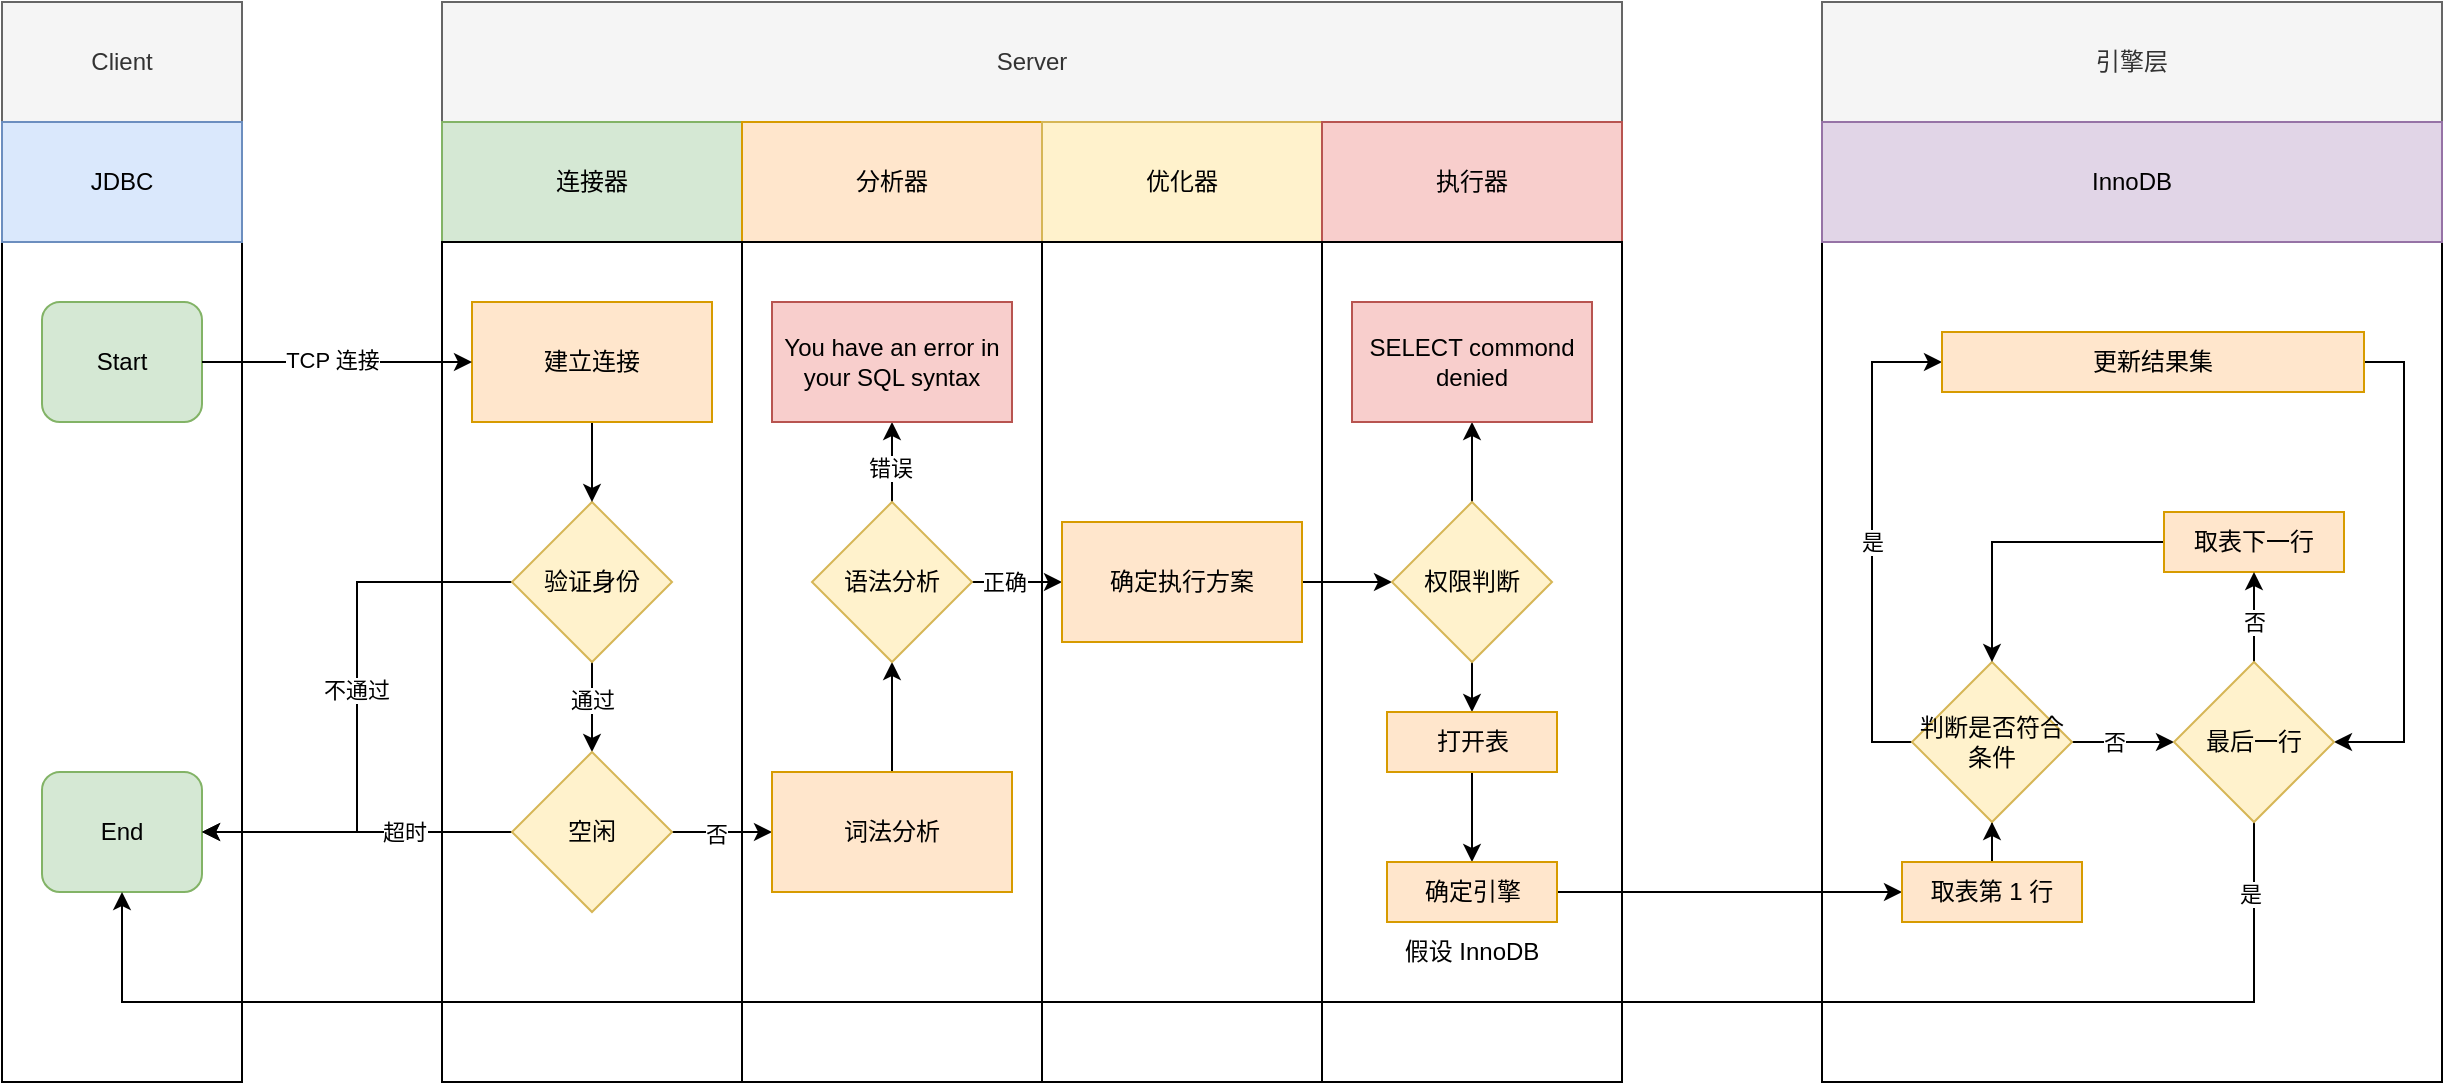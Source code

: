 <mxfile version="20.2.3" type="github" pages="2">
  <diagram id="Z3lHb-Kld0_AuQSKJNYd" name="执行流程">
    <mxGraphModel dx="1422" dy="762" grid="1" gridSize="10" guides="1" tooltips="1" connect="1" arrows="1" fold="1" page="1" pageScale="1" pageWidth="827" pageHeight="1169" math="0" shadow="0">
      <root>
        <mxCell id="0" />
        <mxCell id="1" parent="0" />
        <mxCell id="f8wD1Zzg_ebJP7m_eRMk-1" value="" style="whiteSpace=wrap;html=1;" parent="1" vertex="1">
          <mxGeometry x="60" y="140" width="120" height="540" as="geometry" />
        </mxCell>
        <mxCell id="f8wD1Zzg_ebJP7m_eRMk-2" value="Client" style="whiteSpace=wrap;html=1;fillColor=#f5f5f5;fontColor=#333333;strokeColor=#666666;" parent="1" vertex="1">
          <mxGeometry x="60" y="140" width="120" height="60" as="geometry" />
        </mxCell>
        <mxCell id="f8wD1Zzg_ebJP7m_eRMk-3" value="JDBC" style="whiteSpace=wrap;html=1;fillColor=#dae8fc;strokeColor=#6c8ebf;" parent="1" vertex="1">
          <mxGeometry x="60" y="200" width="120" height="60" as="geometry" />
        </mxCell>
        <mxCell id="f8wD1Zzg_ebJP7m_eRMk-4" value="" style="whiteSpace=wrap;html=1;" parent="1" vertex="1">
          <mxGeometry x="280" y="140" width="590" height="540" as="geometry" />
        </mxCell>
        <mxCell id="f8wD1Zzg_ebJP7m_eRMk-5" value="Server" style="whiteSpace=wrap;html=1;fillColor=#f5f5f5;fontColor=#333333;strokeColor=#666666;" parent="1" vertex="1">
          <mxGeometry x="280" y="140" width="590" height="60" as="geometry" />
        </mxCell>
        <mxCell id="f8wD1Zzg_ebJP7m_eRMk-6" value="连接器" style="whiteSpace=wrap;html=1;fillColor=#d5e8d4;strokeColor=#82b366;" parent="1" vertex="1">
          <mxGeometry x="280" y="200" width="150" height="60" as="geometry" />
        </mxCell>
        <mxCell id="f8wD1Zzg_ebJP7m_eRMk-7" value="分析器" style="whiteSpace=wrap;html=1;fillColor=#ffe6cc;strokeColor=#d79b00;" parent="1" vertex="1">
          <mxGeometry x="430" y="200" width="150" height="60" as="geometry" />
        </mxCell>
        <mxCell id="f8wD1Zzg_ebJP7m_eRMk-8" value="优化器" style="whiteSpace=wrap;html=1;fillColor=#fff2cc;strokeColor=#d6b656;" parent="1" vertex="1">
          <mxGeometry x="580" y="200" width="140" height="60" as="geometry" />
        </mxCell>
        <mxCell id="f8wD1Zzg_ebJP7m_eRMk-9" value="执行器" style="whiteSpace=wrap;html=1;fillColor=#f8cecc;strokeColor=#b85450;" parent="1" vertex="1">
          <mxGeometry x="720" y="200" width="150" height="60" as="geometry" />
        </mxCell>
        <mxCell id="f8wD1Zzg_ebJP7m_eRMk-10" value="" style="whiteSpace=wrap;html=1;" parent="1" vertex="1">
          <mxGeometry x="970" y="140" width="310" height="540" as="geometry" />
        </mxCell>
        <mxCell id="f8wD1Zzg_ebJP7m_eRMk-11" value="引擎层" style="whiteSpace=wrap;html=1;fillColor=#f5f5f5;fontColor=#333333;strokeColor=#666666;" parent="1" vertex="1">
          <mxGeometry x="970" y="140" width="310" height="60" as="geometry" />
        </mxCell>
        <mxCell id="f8wD1Zzg_ebJP7m_eRMk-12" value="InnoDB" style="whiteSpace=wrap;html=1;fillColor=#e1d5e7;strokeColor=#9673a6;" parent="1" vertex="1">
          <mxGeometry x="970" y="200" width="310" height="60" as="geometry" />
        </mxCell>
        <mxCell id="f8wD1Zzg_ebJP7m_eRMk-13" value="Start" style="rounded=1;whiteSpace=wrap;html=1;fillColor=#d5e8d4;strokeColor=#82b366;" parent="1" vertex="1">
          <mxGeometry x="80" y="290" width="80" height="60" as="geometry" />
        </mxCell>
        <mxCell id="f8wD1Zzg_ebJP7m_eRMk-14" value="End" style="rounded=1;whiteSpace=wrap;html=1;fillColor=#d5e8d4;strokeColor=#82b366;" parent="1" vertex="1">
          <mxGeometry x="80" y="525" width="80" height="60" as="geometry" />
        </mxCell>
        <mxCell id="f8wD1Zzg_ebJP7m_eRMk-15" value="" style="whiteSpace=wrap;html=1;" parent="1" vertex="1">
          <mxGeometry x="280" y="260" width="150" height="420" as="geometry" />
        </mxCell>
        <mxCell id="f8wD1Zzg_ebJP7m_eRMk-16" value="" style="whiteSpace=wrap;html=1;" parent="1" vertex="1">
          <mxGeometry x="430" y="260" width="150" height="420" as="geometry" />
        </mxCell>
        <mxCell id="f8wD1Zzg_ebJP7m_eRMk-17" value="" style="whiteSpace=wrap;html=1;" parent="1" vertex="1">
          <mxGeometry x="580" y="260" width="140" height="420" as="geometry" />
        </mxCell>
        <mxCell id="f8wD1Zzg_ebJP7m_eRMk-18" value="" style="whiteSpace=wrap;html=1;" parent="1" vertex="1">
          <mxGeometry x="720" y="260" width="150" height="420" as="geometry" />
        </mxCell>
        <mxCell id="f8wD1Zzg_ebJP7m_eRMk-31" style="edgeStyle=orthogonalEdgeStyle;rounded=0;orthogonalLoop=1;jettySize=auto;html=1;entryX=1;entryY=0.5;entryDx=0;entryDy=0;" parent="1" source="f8wD1Zzg_ebJP7m_eRMk-19" target="f8wD1Zzg_ebJP7m_eRMk-14" edge="1">
          <mxGeometry relative="1" as="geometry" />
        </mxCell>
        <mxCell id="f8wD1Zzg_ebJP7m_eRMk-33" value="不通过" style="edgeLabel;html=1;align=center;verticalAlign=middle;resizable=0;points=[];" parent="f8wD1Zzg_ebJP7m_eRMk-31" vertex="1" connectable="0">
          <mxGeometry x="-0.065" y="-1" relative="1" as="geometry">
            <mxPoint as="offset" />
          </mxGeometry>
        </mxCell>
        <mxCell id="f8wD1Zzg_ebJP7m_eRMk-32" style="edgeStyle=orthogonalEdgeStyle;rounded=0;orthogonalLoop=1;jettySize=auto;html=1;" parent="1" source="f8wD1Zzg_ebJP7m_eRMk-19" target="f8wD1Zzg_ebJP7m_eRMk-24" edge="1">
          <mxGeometry relative="1" as="geometry" />
        </mxCell>
        <mxCell id="f8wD1Zzg_ebJP7m_eRMk-34" value="通过" style="edgeLabel;html=1;align=center;verticalAlign=middle;resizable=0;points=[];" parent="f8wD1Zzg_ebJP7m_eRMk-32" vertex="1" connectable="0">
          <mxGeometry x="-0.171" relative="1" as="geometry">
            <mxPoint as="offset" />
          </mxGeometry>
        </mxCell>
        <mxCell id="f8wD1Zzg_ebJP7m_eRMk-19" value="验证身份" style="rhombus;whiteSpace=wrap;html=1;fillColor=#fff2cc;strokeColor=#d6b656;" parent="1" vertex="1">
          <mxGeometry x="315" y="390" width="80" height="80" as="geometry" />
        </mxCell>
        <mxCell id="f8wD1Zzg_ebJP7m_eRMk-29" style="edgeStyle=orthogonalEdgeStyle;rounded=0;orthogonalLoop=1;jettySize=auto;html=1;" parent="1" source="f8wD1Zzg_ebJP7m_eRMk-22" target="f8wD1Zzg_ebJP7m_eRMk-19" edge="1">
          <mxGeometry relative="1" as="geometry" />
        </mxCell>
        <mxCell id="f8wD1Zzg_ebJP7m_eRMk-22" value="建立连接" style="whiteSpace=wrap;html=1;fillColor=#ffe6cc;strokeColor=#d79b00;" parent="1" vertex="1">
          <mxGeometry x="295" y="290" width="120" height="60" as="geometry" />
        </mxCell>
        <mxCell id="f8wD1Zzg_ebJP7m_eRMk-26" style="edgeStyle=orthogonalEdgeStyle;rounded=0;orthogonalLoop=1;jettySize=auto;html=1;" parent="1" source="f8wD1Zzg_ebJP7m_eRMk-24" target="f8wD1Zzg_ebJP7m_eRMk-14" edge="1">
          <mxGeometry relative="1" as="geometry" />
        </mxCell>
        <mxCell id="f8wD1Zzg_ebJP7m_eRMk-35" value="超时" style="edgeLabel;html=1;align=center;verticalAlign=middle;resizable=0;points=[];" parent="f8wD1Zzg_ebJP7m_eRMk-26" vertex="1" connectable="0">
          <mxGeometry x="-0.384" relative="1" as="geometry">
            <mxPoint x="-7" as="offset" />
          </mxGeometry>
        </mxCell>
        <mxCell id="f8wD1Zzg_ebJP7m_eRMk-37" style="edgeStyle=orthogonalEdgeStyle;rounded=0;orthogonalLoop=1;jettySize=auto;html=1;" parent="1" source="f8wD1Zzg_ebJP7m_eRMk-24" target="f8wD1Zzg_ebJP7m_eRMk-36" edge="1">
          <mxGeometry relative="1" as="geometry">
            <Array as="points">
              <mxPoint x="420" y="555" />
              <mxPoint x="420" y="555" />
            </Array>
          </mxGeometry>
        </mxCell>
        <mxCell id="f8wD1Zzg_ebJP7m_eRMk-38" value="否" style="edgeLabel;html=1;align=center;verticalAlign=middle;resizable=0;points=[];" parent="f8wD1Zzg_ebJP7m_eRMk-37" vertex="1" connectable="0">
          <mxGeometry x="-0.115" y="-1" relative="1" as="geometry">
            <mxPoint as="offset" />
          </mxGeometry>
        </mxCell>
        <mxCell id="f8wD1Zzg_ebJP7m_eRMk-24" value="空闲" style="rhombus;whiteSpace=wrap;html=1;fillColor=#fff2cc;strokeColor=#d6b656;" parent="1" vertex="1">
          <mxGeometry x="315" y="515" width="80" height="80" as="geometry" />
        </mxCell>
        <mxCell id="f8wD1Zzg_ebJP7m_eRMk-28" style="edgeStyle=orthogonalEdgeStyle;rounded=0;orthogonalLoop=1;jettySize=auto;html=1;" parent="1" source="f8wD1Zzg_ebJP7m_eRMk-13" target="f8wD1Zzg_ebJP7m_eRMk-22" edge="1">
          <mxGeometry relative="1" as="geometry" />
        </mxCell>
        <mxCell id="f8wD1Zzg_ebJP7m_eRMk-30" value="TCP 连接" style="edgeLabel;html=1;align=center;verticalAlign=middle;resizable=0;points=[];" parent="f8wD1Zzg_ebJP7m_eRMk-28" vertex="1" connectable="0">
          <mxGeometry x="-0.038" y="1" relative="1" as="geometry">
            <mxPoint as="offset" />
          </mxGeometry>
        </mxCell>
        <mxCell id="f8wD1Zzg_ebJP7m_eRMk-40" style="edgeStyle=orthogonalEdgeStyle;rounded=0;orthogonalLoop=1;jettySize=auto;html=1;entryX=0.5;entryY=1;entryDx=0;entryDy=0;" parent="1" source="f8wD1Zzg_ebJP7m_eRMk-36" target="f8wD1Zzg_ebJP7m_eRMk-39" edge="1">
          <mxGeometry relative="1" as="geometry" />
        </mxCell>
        <mxCell id="f8wD1Zzg_ebJP7m_eRMk-36" value="词法分析" style="whiteSpace=wrap;html=1;fillColor=#ffe6cc;strokeColor=#d79b00;" parent="1" vertex="1">
          <mxGeometry x="445" y="525" width="120" height="60" as="geometry" />
        </mxCell>
        <mxCell id="f8wD1Zzg_ebJP7m_eRMk-42" value="" style="edgeStyle=orthogonalEdgeStyle;rounded=0;orthogonalLoop=1;jettySize=auto;html=1;" parent="1" source="f8wD1Zzg_ebJP7m_eRMk-39" target="f8wD1Zzg_ebJP7m_eRMk-41" edge="1">
          <mxGeometry relative="1" as="geometry" />
        </mxCell>
        <mxCell id="f8wD1Zzg_ebJP7m_eRMk-43" value="错误" style="edgeLabel;html=1;align=center;verticalAlign=middle;resizable=0;points=[];" parent="f8wD1Zzg_ebJP7m_eRMk-42" vertex="1" connectable="0">
          <mxGeometry x="-0.161" y="1" relative="1" as="geometry">
            <mxPoint as="offset" />
          </mxGeometry>
        </mxCell>
        <mxCell id="f8wD1Zzg_ebJP7m_eRMk-45" style="edgeStyle=orthogonalEdgeStyle;rounded=0;orthogonalLoop=1;jettySize=auto;html=1;" parent="1" source="f8wD1Zzg_ebJP7m_eRMk-39" target="f8wD1Zzg_ebJP7m_eRMk-44" edge="1">
          <mxGeometry relative="1" as="geometry" />
        </mxCell>
        <mxCell id="f8wD1Zzg_ebJP7m_eRMk-50" value="正确" style="edgeLabel;html=1;align=center;verticalAlign=middle;resizable=0;points=[];" parent="f8wD1Zzg_ebJP7m_eRMk-45" vertex="1" connectable="0">
          <mxGeometry x="-0.294" y="-1" relative="1" as="geometry">
            <mxPoint y="-1" as="offset" />
          </mxGeometry>
        </mxCell>
        <mxCell id="f8wD1Zzg_ebJP7m_eRMk-39" value="语法分析" style="rhombus;whiteSpace=wrap;html=1;fillColor=#fff2cc;strokeColor=#d6b656;" parent="1" vertex="1">
          <mxGeometry x="465" y="390" width="80" height="80" as="geometry" />
        </mxCell>
        <mxCell id="f8wD1Zzg_ebJP7m_eRMk-41" value="You have an error in your SQL syntax" style="rounded=0;whiteSpace=wrap;html=1;fillColor=#f8cecc;strokeColor=#b85450;" parent="1" vertex="1">
          <mxGeometry x="445" y="290" width="120" height="60" as="geometry" />
        </mxCell>
        <mxCell id="f8wD1Zzg_ebJP7m_eRMk-49" style="edgeStyle=orthogonalEdgeStyle;rounded=0;orthogonalLoop=1;jettySize=auto;html=1;" parent="1" source="f8wD1Zzg_ebJP7m_eRMk-44" target="f8wD1Zzg_ebJP7m_eRMk-46" edge="1">
          <mxGeometry relative="1" as="geometry" />
        </mxCell>
        <mxCell id="f8wD1Zzg_ebJP7m_eRMk-44" value="确定执行方案" style="whiteSpace=wrap;html=1;fillColor=#ffe6cc;strokeColor=#d79b00;" parent="1" vertex="1">
          <mxGeometry x="590" y="400" width="120" height="60" as="geometry" />
        </mxCell>
        <mxCell id="f8wD1Zzg_ebJP7m_eRMk-48" style="edgeStyle=orthogonalEdgeStyle;rounded=0;orthogonalLoop=1;jettySize=auto;html=1;entryX=0.5;entryY=1;entryDx=0;entryDy=0;" parent="1" source="f8wD1Zzg_ebJP7m_eRMk-46" target="f8wD1Zzg_ebJP7m_eRMk-47" edge="1">
          <mxGeometry relative="1" as="geometry" />
        </mxCell>
        <mxCell id="f8wD1Zzg_ebJP7m_eRMk-53" style="edgeStyle=orthogonalEdgeStyle;rounded=0;orthogonalLoop=1;jettySize=auto;html=1;entryX=0.5;entryY=0;entryDx=0;entryDy=0;" parent="1" source="f8wD1Zzg_ebJP7m_eRMk-46" target="f8wD1Zzg_ebJP7m_eRMk-51" edge="1">
          <mxGeometry relative="1" as="geometry" />
        </mxCell>
        <mxCell id="f8wD1Zzg_ebJP7m_eRMk-46" value="权限判断" style="rhombus;whiteSpace=wrap;html=1;fillColor=#fff2cc;strokeColor=#d6b656;" parent="1" vertex="1">
          <mxGeometry x="755" y="390" width="80" height="80" as="geometry" />
        </mxCell>
        <mxCell id="f8wD1Zzg_ebJP7m_eRMk-47" value="SELECT commond denied" style="whiteSpace=wrap;html=1;fillColor=#f8cecc;strokeColor=#b85450;" parent="1" vertex="1">
          <mxGeometry x="735" y="290" width="120" height="60" as="geometry" />
        </mxCell>
        <mxCell id="f8wD1Zzg_ebJP7m_eRMk-54" style="edgeStyle=orthogonalEdgeStyle;rounded=0;orthogonalLoop=1;jettySize=auto;html=1;entryX=0.5;entryY=0;entryDx=0;entryDy=0;" parent="1" source="f8wD1Zzg_ebJP7m_eRMk-51" target="f8wD1Zzg_ebJP7m_eRMk-52" edge="1">
          <mxGeometry relative="1" as="geometry" />
        </mxCell>
        <mxCell id="f8wD1Zzg_ebJP7m_eRMk-51" value="打开表" style="whiteSpace=wrap;html=1;fillColor=#ffe6cc;strokeColor=#d79b00;" parent="1" vertex="1">
          <mxGeometry x="752.5" y="495" width="85" height="30" as="geometry" />
        </mxCell>
        <mxCell id="f8wD1Zzg_ebJP7m_eRMk-62" style="edgeStyle=orthogonalEdgeStyle;rounded=0;orthogonalLoop=1;jettySize=auto;html=1;entryX=0;entryY=0.5;entryDx=0;entryDy=0;" parent="1" source="f8wD1Zzg_ebJP7m_eRMk-52" target="f8wD1Zzg_ebJP7m_eRMk-56" edge="1">
          <mxGeometry relative="1" as="geometry" />
        </mxCell>
        <mxCell id="f8wD1Zzg_ebJP7m_eRMk-52" value="确定引擎" style="whiteSpace=wrap;html=1;fillColor=#ffe6cc;strokeColor=#d79b00;" parent="1" vertex="1">
          <mxGeometry x="752.5" y="570" width="85" height="30" as="geometry" />
        </mxCell>
        <mxCell id="f8wD1Zzg_ebJP7m_eRMk-55" value="假设 InnoDB" style="text;html=1;strokeColor=none;fillColor=none;align=center;verticalAlign=middle;whiteSpace=wrap;rounded=0;" parent="1" vertex="1">
          <mxGeometry x="756.25" y="600" width="77.5" height="30" as="geometry" />
        </mxCell>
        <mxCell id="f8wD1Zzg_ebJP7m_eRMk-61" style="edgeStyle=orthogonalEdgeStyle;rounded=0;orthogonalLoop=1;jettySize=auto;html=1;entryX=0.5;entryY=1;entryDx=0;entryDy=0;" parent="1" source="f8wD1Zzg_ebJP7m_eRMk-56" target="f8wD1Zzg_ebJP7m_eRMk-57" edge="1">
          <mxGeometry relative="1" as="geometry" />
        </mxCell>
        <mxCell id="f8wD1Zzg_ebJP7m_eRMk-56" value="取表第 1 行" style="whiteSpace=wrap;html=1;fillColor=#ffe6cc;strokeColor=#d79b00;" parent="1" vertex="1">
          <mxGeometry x="1010" y="570" width="90" height="30" as="geometry" />
        </mxCell>
        <mxCell id="f8wD1Zzg_ebJP7m_eRMk-65" style="edgeStyle=orthogonalEdgeStyle;rounded=0;orthogonalLoop=1;jettySize=auto;html=1;entryX=0;entryY=0.5;entryDx=0;entryDy=0;exitX=0;exitY=0.5;exitDx=0;exitDy=0;" parent="1" source="f8wD1Zzg_ebJP7m_eRMk-57" target="f8wD1Zzg_ebJP7m_eRMk-59" edge="1">
          <mxGeometry relative="1" as="geometry" />
        </mxCell>
        <mxCell id="f8wD1Zzg_ebJP7m_eRMk-66" value="是" style="edgeLabel;html=1;align=center;verticalAlign=middle;resizable=0;points=[];" parent="f8wD1Zzg_ebJP7m_eRMk-65" vertex="1" connectable="0">
          <mxGeometry x="-0.38" relative="1" as="geometry">
            <mxPoint y="-44" as="offset" />
          </mxGeometry>
        </mxCell>
        <mxCell id="f8wD1Zzg_ebJP7m_eRMk-73" style="edgeStyle=orthogonalEdgeStyle;rounded=0;orthogonalLoop=1;jettySize=auto;html=1;entryX=0;entryY=0.5;entryDx=0;entryDy=0;" parent="1" source="f8wD1Zzg_ebJP7m_eRMk-57" target="f8wD1Zzg_ebJP7m_eRMk-69" edge="1">
          <mxGeometry relative="1" as="geometry" />
        </mxCell>
        <mxCell id="f8wD1Zzg_ebJP7m_eRMk-74" value="否" style="edgeLabel;html=1;align=center;verticalAlign=middle;resizable=0;points=[];" parent="f8wD1Zzg_ebJP7m_eRMk-73" vertex="1" connectable="0">
          <mxGeometry x="-0.202" relative="1" as="geometry">
            <mxPoint as="offset" />
          </mxGeometry>
        </mxCell>
        <mxCell id="f8wD1Zzg_ebJP7m_eRMk-57" value="判断是否符合条件" style="rhombus;whiteSpace=wrap;html=1;fillColor=#fff2cc;strokeColor=#d6b656;" parent="1" vertex="1">
          <mxGeometry x="1015" y="470" width="80" height="80" as="geometry" />
        </mxCell>
        <mxCell id="f8wD1Zzg_ebJP7m_eRMk-68" style="edgeStyle=orthogonalEdgeStyle;rounded=0;orthogonalLoop=1;jettySize=auto;html=1;entryX=0.5;entryY=0;entryDx=0;entryDy=0;" parent="1" source="f8wD1Zzg_ebJP7m_eRMk-58" target="f8wD1Zzg_ebJP7m_eRMk-57" edge="1">
          <mxGeometry relative="1" as="geometry" />
        </mxCell>
        <mxCell id="f8wD1Zzg_ebJP7m_eRMk-58" value="取表下一行" style="whiteSpace=wrap;html=1;fillColor=#ffe6cc;strokeColor=#d79b00;" parent="1" vertex="1">
          <mxGeometry x="1141" y="395" width="90" height="30" as="geometry" />
        </mxCell>
        <mxCell id="f8wD1Zzg_ebJP7m_eRMk-67" style="edgeStyle=orthogonalEdgeStyle;rounded=0;orthogonalLoop=1;jettySize=auto;html=1;entryX=1;entryY=0.5;entryDx=0;entryDy=0;exitX=1;exitY=0.5;exitDx=0;exitDy=0;" parent="1" source="f8wD1Zzg_ebJP7m_eRMk-59" target="f8wD1Zzg_ebJP7m_eRMk-69" edge="1">
          <mxGeometry relative="1" as="geometry" />
        </mxCell>
        <mxCell id="f8wD1Zzg_ebJP7m_eRMk-59" value="更新结果集" style="whiteSpace=wrap;html=1;fillColor=#ffe6cc;strokeColor=#d79b00;" parent="1" vertex="1">
          <mxGeometry x="1030" y="305" width="211" height="30" as="geometry" />
        </mxCell>
        <mxCell id="f8wD1Zzg_ebJP7m_eRMk-76" value="" style="edgeStyle=orthogonalEdgeStyle;rounded=0;orthogonalLoop=1;jettySize=auto;html=1;" parent="1" source="f8wD1Zzg_ebJP7m_eRMk-69" target="f8wD1Zzg_ebJP7m_eRMk-58" edge="1">
          <mxGeometry relative="1" as="geometry" />
        </mxCell>
        <mxCell id="f8wD1Zzg_ebJP7m_eRMk-77" value="否" style="edgeLabel;html=1;align=center;verticalAlign=middle;resizable=0;points=[];" parent="f8wD1Zzg_ebJP7m_eRMk-76" vertex="1" connectable="0">
          <mxGeometry x="0.375" relative="1" as="geometry">
            <mxPoint y="11" as="offset" />
          </mxGeometry>
        </mxCell>
        <mxCell id="f8wD1Zzg_ebJP7m_eRMk-78" style="edgeStyle=orthogonalEdgeStyle;rounded=0;orthogonalLoop=1;jettySize=auto;html=1;entryX=0.5;entryY=1;entryDx=0;entryDy=0;" parent="1" source="f8wD1Zzg_ebJP7m_eRMk-69" target="f8wD1Zzg_ebJP7m_eRMk-14" edge="1">
          <mxGeometry relative="1" as="geometry">
            <Array as="points">
              <mxPoint x="1186" y="640" />
              <mxPoint x="120" y="640" />
            </Array>
          </mxGeometry>
        </mxCell>
        <mxCell id="f8wD1Zzg_ebJP7m_eRMk-79" value="是" style="edgeLabel;html=1;align=center;verticalAlign=middle;resizable=0;points=[];" parent="f8wD1Zzg_ebJP7m_eRMk-78" vertex="1" connectable="0">
          <mxGeometry x="-0.941" y="-2" relative="1" as="geometry">
            <mxPoint as="offset" />
          </mxGeometry>
        </mxCell>
        <mxCell id="f8wD1Zzg_ebJP7m_eRMk-69" value="最后一行" style="rhombus;whiteSpace=wrap;html=1;fillColor=#fff2cc;strokeColor=#d6b656;" parent="1" vertex="1">
          <mxGeometry x="1146" y="470" width="80" height="80" as="geometry" />
        </mxCell>
      </root>
    </mxGraphModel>
  </diagram>
  <diagram id="-R85BgPAhbhssGfyjkP_" name="SQL 执行流程">
    <mxGraphModel dx="1422" dy="762" grid="1" gridSize="10" guides="1" tooltips="1" connect="1" arrows="1" fold="1" page="1" pageScale="1" pageWidth="827" pageHeight="1169" math="0" shadow="0">
      <root>
        <mxCell id="0" />
        <mxCell id="1" parent="0" />
        <mxCell id="uIO3_eCwUhngCl2YSvmF-12" value="" style="edgeStyle=orthogonalEdgeStyle;rounded=0;orthogonalLoop=1;jettySize=auto;html=1;" parent="1" source="uIO3_eCwUhngCl2YSvmF-1" target="uIO3_eCwUhngCl2YSvmF-2" edge="1">
          <mxGeometry relative="1" as="geometry" />
        </mxCell>
        <mxCell id="uIO3_eCwUhngCl2YSvmF-1" value="from" style="whiteSpace=wrap;html=1;fillColor=#dae8fc;strokeColor=#6c8ebf;" parent="1" vertex="1">
          <mxGeometry x="70" y="70" width="120" height="60" as="geometry" />
        </mxCell>
        <mxCell id="uIO3_eCwUhngCl2YSvmF-13" value="" style="edgeStyle=orthogonalEdgeStyle;rounded=0;orthogonalLoop=1;jettySize=auto;html=1;" parent="1" source="uIO3_eCwUhngCl2YSvmF-2" target="uIO3_eCwUhngCl2YSvmF-3" edge="1">
          <mxGeometry relative="1" as="geometry" />
        </mxCell>
        <mxCell id="uIO3_eCwUhngCl2YSvmF-2" value="on" style="whiteSpace=wrap;html=1;dashed=1;fillColor=#d5e8d4;strokeColor=#82b366;" parent="1" vertex="1">
          <mxGeometry x="280" y="70" width="120" height="60" as="geometry" />
        </mxCell>
        <mxCell id="uIO3_eCwUhngCl2YSvmF-14" style="edgeStyle=orthogonalEdgeStyle;rounded=0;orthogonalLoop=1;jettySize=auto;html=1;entryX=0.5;entryY=0;entryDx=0;entryDy=0;" parent="1" source="uIO3_eCwUhngCl2YSvmF-3" target="uIO3_eCwUhngCl2YSvmF-4" edge="1">
          <mxGeometry relative="1" as="geometry">
            <Array as="points">
              <mxPoint x="550" y="160" />
              <mxPoint x="130" y="160" />
            </Array>
          </mxGeometry>
        </mxCell>
        <mxCell id="uIO3_eCwUhngCl2YSvmF-3" value="join" style="whiteSpace=wrap;html=1;dashed=1;fillColor=#d5e8d4;strokeColor=#82b366;" parent="1" vertex="1">
          <mxGeometry x="490" y="70" width="120" height="60" as="geometry" />
        </mxCell>
        <mxCell id="uIO3_eCwUhngCl2YSvmF-15" value="" style="edgeStyle=orthogonalEdgeStyle;rounded=0;orthogonalLoop=1;jettySize=auto;html=1;" parent="1" source="uIO3_eCwUhngCl2YSvmF-4" target="uIO3_eCwUhngCl2YSvmF-5" edge="1">
          <mxGeometry relative="1" as="geometry" />
        </mxCell>
        <mxCell id="uIO3_eCwUhngCl2YSvmF-4" value="where" style="whiteSpace=wrap;html=1;fillColor=#dae8fc;strokeColor=#6c8ebf;" parent="1" vertex="1">
          <mxGeometry x="70" y="200" width="120" height="60" as="geometry" />
        </mxCell>
        <mxCell id="uIO3_eCwUhngCl2YSvmF-16" value="" style="edgeStyle=orthogonalEdgeStyle;rounded=0;orthogonalLoop=1;jettySize=auto;html=1;" parent="1" source="uIO3_eCwUhngCl2YSvmF-5" target="uIO3_eCwUhngCl2YSvmF-6" edge="1">
          <mxGeometry relative="1" as="geometry" />
        </mxCell>
        <mxCell id="uIO3_eCwUhngCl2YSvmF-5" value="group by" style="whiteSpace=wrap;html=1;dashed=1;fillColor=#ffe6cc;strokeColor=#d79b00;" parent="1" vertex="1">
          <mxGeometry x="280" y="200" width="120" height="60" as="geometry" />
        </mxCell>
        <mxCell id="uIO3_eCwUhngCl2YSvmF-17" style="edgeStyle=orthogonalEdgeStyle;rounded=0;orthogonalLoop=1;jettySize=auto;html=1;entryX=0.5;entryY=0;entryDx=0;entryDy=0;" parent="1" source="uIO3_eCwUhngCl2YSvmF-6" target="uIO3_eCwUhngCl2YSvmF-7" edge="1">
          <mxGeometry relative="1" as="geometry">
            <Array as="points">
              <mxPoint x="550" y="290" />
              <mxPoint x="130" y="290" />
            </Array>
          </mxGeometry>
        </mxCell>
        <mxCell id="uIO3_eCwUhngCl2YSvmF-6" value="hiving" style="whiteSpace=wrap;html=1;dashed=1;fillColor=#ffe6cc;strokeColor=#d79b00;" parent="1" vertex="1">
          <mxGeometry x="490" y="200" width="120" height="60" as="geometry" />
        </mxCell>
        <mxCell id="uIO3_eCwUhngCl2YSvmF-18" value="" style="edgeStyle=orthogonalEdgeStyle;rounded=0;orthogonalLoop=1;jettySize=auto;html=1;" parent="1" source="uIO3_eCwUhngCl2YSvmF-7" target="uIO3_eCwUhngCl2YSvmF-8" edge="1">
          <mxGeometry relative="1" as="geometry" />
        </mxCell>
        <mxCell id="uIO3_eCwUhngCl2YSvmF-7" value="select" style="whiteSpace=wrap;html=1;fillColor=#dae8fc;strokeColor=#6c8ebf;" parent="1" vertex="1">
          <mxGeometry x="70" y="330" width="120" height="60" as="geometry" />
        </mxCell>
        <mxCell id="uIO3_eCwUhngCl2YSvmF-19" value="" style="edgeStyle=orthogonalEdgeStyle;rounded=0;orthogonalLoop=1;jettySize=auto;html=1;" parent="1" source="uIO3_eCwUhngCl2YSvmF-8" target="uIO3_eCwUhngCl2YSvmF-9" edge="1">
          <mxGeometry relative="1" as="geometry" />
        </mxCell>
        <mxCell id="uIO3_eCwUhngCl2YSvmF-8" value="distinct" style="whiteSpace=wrap;html=1;dashed=1;fillColor=#fff2cc;strokeColor=#d6b656;" parent="1" vertex="1">
          <mxGeometry x="280" y="330" width="120" height="60" as="geometry" />
        </mxCell>
        <mxCell id="uIO3_eCwUhngCl2YSvmF-20" style="edgeStyle=orthogonalEdgeStyle;rounded=0;orthogonalLoop=1;jettySize=auto;html=1;entryX=0.5;entryY=0;entryDx=0;entryDy=0;" parent="1" source="uIO3_eCwUhngCl2YSvmF-9" target="uIO3_eCwUhngCl2YSvmF-10" edge="1">
          <mxGeometry relative="1" as="geometry">
            <Array as="points">
              <mxPoint x="550" y="430" />
              <mxPoint x="130" y="430" />
            </Array>
          </mxGeometry>
        </mxCell>
        <mxCell id="uIO3_eCwUhngCl2YSvmF-9" value="union" style="whiteSpace=wrap;html=1;dashed=1;fillColor=#f8cecc;strokeColor=#b85450;" parent="1" vertex="1">
          <mxGeometry x="490" y="330" width="120" height="60" as="geometry" />
        </mxCell>
        <mxCell id="uIO3_eCwUhngCl2YSvmF-21" value="" style="edgeStyle=orthogonalEdgeStyle;rounded=0;orthogonalLoop=1;jettySize=auto;html=1;" parent="1" source="uIO3_eCwUhngCl2YSvmF-10" target="uIO3_eCwUhngCl2YSvmF-11" edge="1">
          <mxGeometry relative="1" as="geometry" />
        </mxCell>
        <mxCell id="uIO3_eCwUhngCl2YSvmF-10" value="order by" style="whiteSpace=wrap;html=1;dashed=1;fillColor=#e1d5e7;strokeColor=#9673a6;" parent="1" vertex="1">
          <mxGeometry x="70" y="460" width="120" height="60" as="geometry" />
        </mxCell>
        <mxCell id="uIO3_eCwUhngCl2YSvmF-11" value="limit" style="whiteSpace=wrap;html=1;dashed=1;fillColor=#f5f5f5;fontColor=#333333;strokeColor=#666666;" parent="1" vertex="1">
          <mxGeometry x="280" y="460" width="120" height="60" as="geometry" />
        </mxCell>
      </root>
    </mxGraphModel>
  </diagram>
</mxfile>
